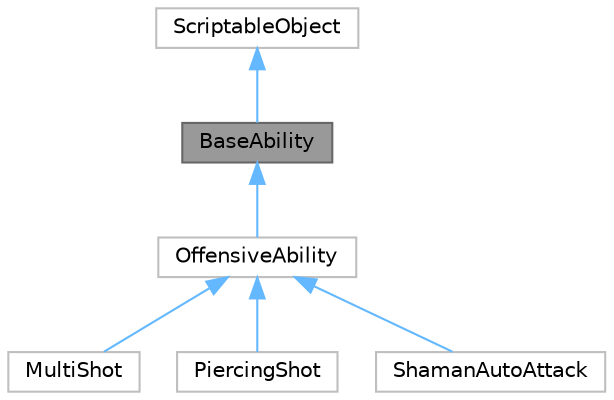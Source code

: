 digraph "BaseAbility"
{
 // LATEX_PDF_SIZE
  bgcolor="transparent";
  edge [fontname=Helvetica,fontsize=10,labelfontname=Helvetica,labelfontsize=10];
  node [fontname=Helvetica,fontsize=10,shape=box,height=0.2,width=0.4];
  Node1 [label="BaseAbility",height=0.2,width=0.4,color="gray40", fillcolor="grey60", style="filled", fontcolor="black",tooltip=" "];
  Node2 -> Node1 [dir="back",color="steelblue1",style="solid"];
  Node2 [label="ScriptableObject",height=0.2,width=0.4,color="grey75", fillcolor="white", style="filled",tooltip=" "];
  Node1 -> Node3 [dir="back",color="steelblue1",style="solid"];
  Node3 [label="OffensiveAbility",height=0.2,width=0.4,color="grey75", fillcolor="white", style="filled",URL="$class_offensive_ability.html",tooltip=" "];
  Node3 -> Node4 [dir="back",color="steelblue1",style="solid"];
  Node4 [label="MultiShot",height=0.2,width=0.4,color="grey75", fillcolor="white", style="filled",URL="$class_multi_shot.html",tooltip=" "];
  Node3 -> Node5 [dir="back",color="steelblue1",style="solid"];
  Node5 [label="PiercingShot",height=0.2,width=0.4,color="grey75", fillcolor="white", style="filled",URL="$class_piercing_shot.html",tooltip=" "];
  Node3 -> Node6 [dir="back",color="steelblue1",style="solid"];
  Node6 [label="ShamanAutoAttack",height=0.2,width=0.4,color="grey75", fillcolor="white", style="filled",URL="$class_shaman_auto_attack.html",tooltip=" "];
}
